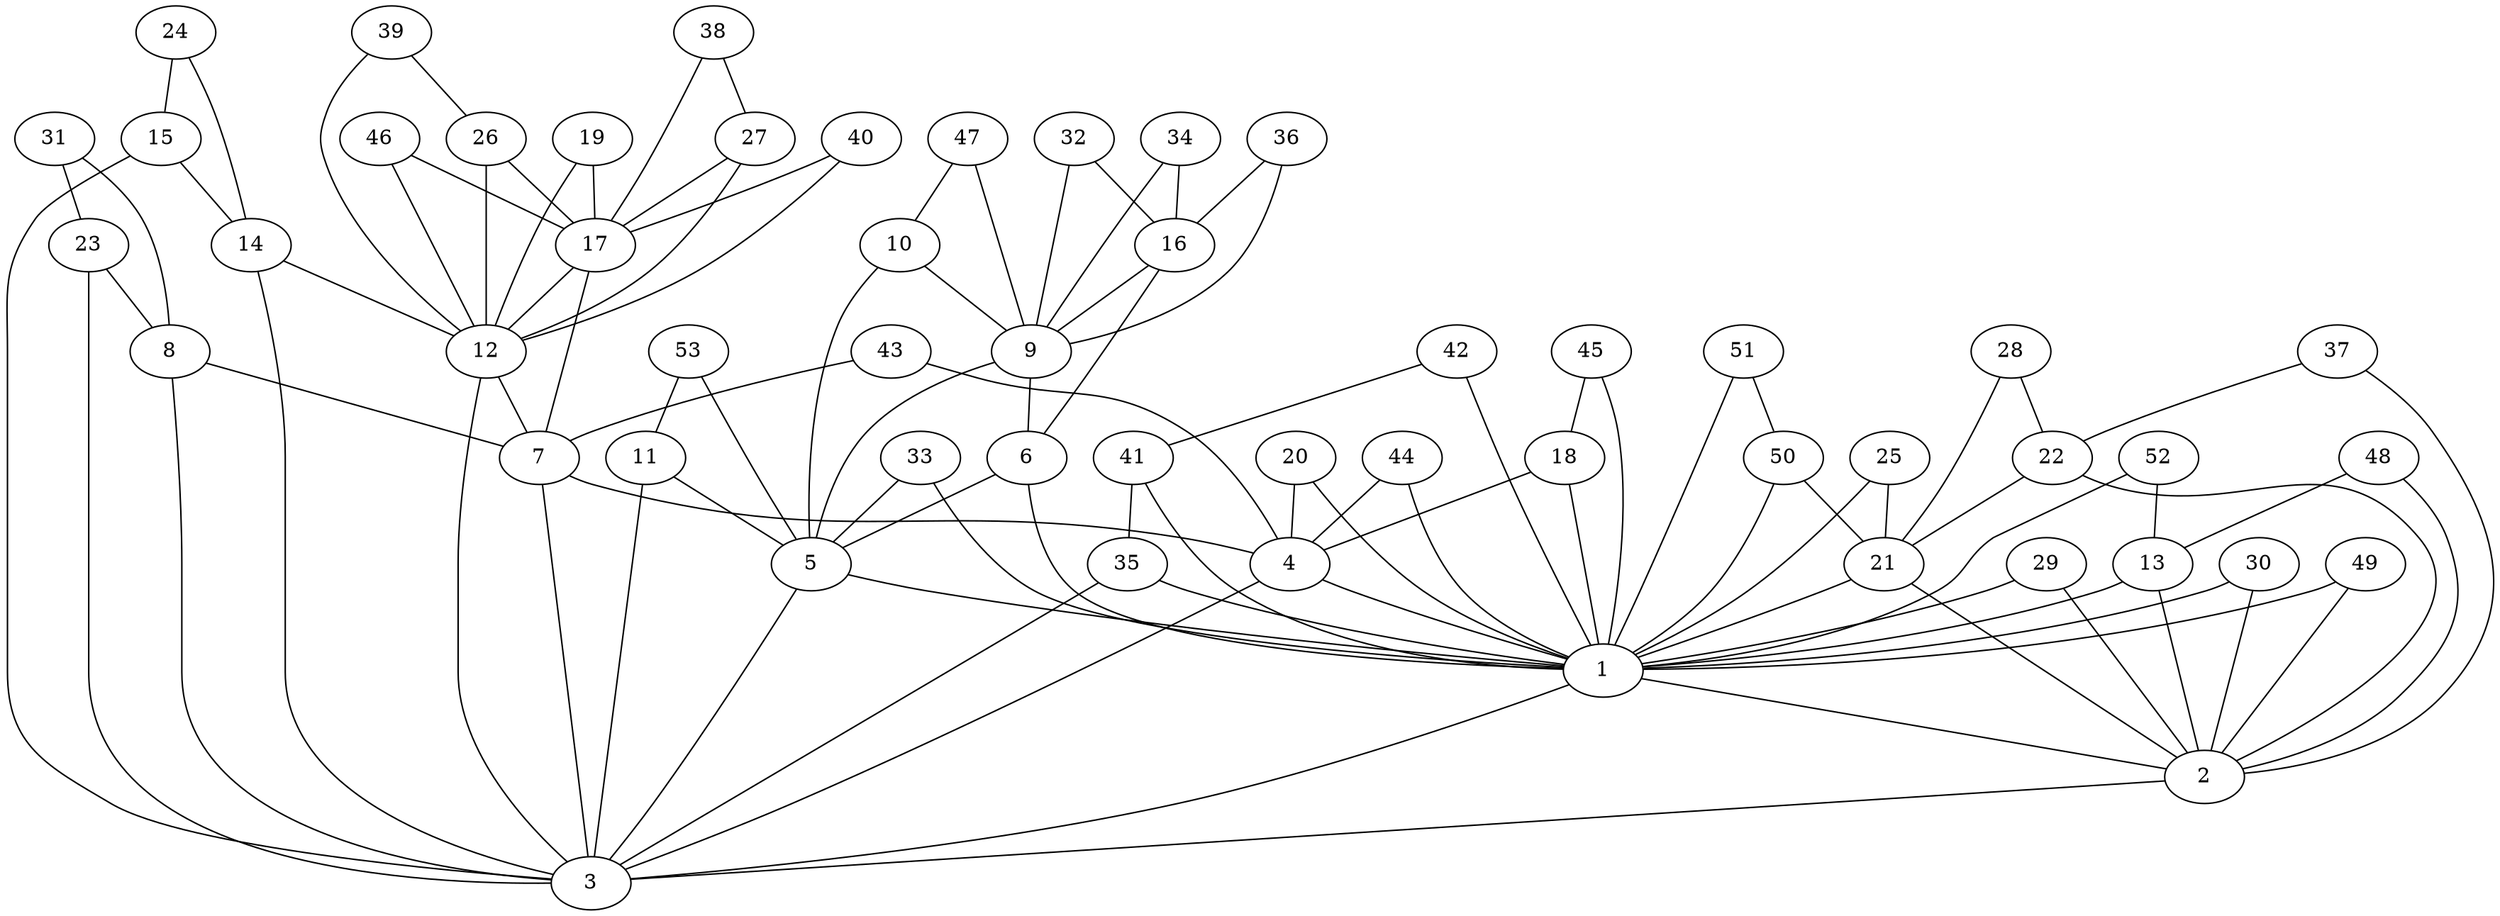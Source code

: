 graph G_1 {
    1;
    2;
    3;
    4;
    5;
    6;
    7;
    8;
    9;
    10;
    11;
    12;
    13;
    14;
    15;
    16;
    17;
    18;
    19;
    20;
    21;
    22;
    23;
    24;
    25;
    26;
    27;
    28;
    29;
    30;
    31;
    32;
    33;
    34;
    35;
    36;
    37;
    38;
    39;
    40;
    41;
    42;
    43;
    44;
    45;
    46;
    47;
    48;
    49;
    50;
    51;
    52;
    53;
    1 -- 2;
    2 -- 3;
    1 -- 3;
    4 -- 1;
    4 -- 3;
    5 -- 1;
    5 -- 3;
    6 -- 5;
    6 -- 1;
    7 -- 4;
    7 -- 3;
    8 -- 7;
    8 -- 3;
    9 -- 6;
    9 -- 5;
    10 -- 9;
    10 -- 5;
    11 -- 5;
    11 -- 3;
    12 -- 7;
    12 -- 3;
    13 -- 1;
    13 -- 2;
    14 -- 12;
    14 -- 3;
    15 -- 14;
    15 -- 3;
    16 -- 9;
    16 -- 6;
    17 -- 12;
    17 -- 7;
    18 -- 4;
    18 -- 1;
    19 -- 17;
    19 -- 12;
    20 -- 4;
    20 -- 1;
    21 -- 1;
    21 -- 2;
    22 -- 21;
    22 -- 2;
    23 -- 8;
    23 -- 3;
    24 -- 15;
    24 -- 14;
    25 -- 21;
    25 -- 1;
    26 -- 17;
    26 -- 12;
    27 -- 17;
    27 -- 12;
    28 -- 22;
    28 -- 21;
    29 -- 1;
    29 -- 2;
    30 -- 1;
    30 -- 2;
    31 -- 23;
    31 -- 8;
    32 -- 16;
    32 -- 9;
    33 -- 5;
    33 -- 1;
    34 -- 16;
    34 -- 9;
    35 -- 1;
    35 -- 3;
    36 -- 16;
    36 -- 9;
    37 -- 22;
    37 -- 2;
    38 -- 27;
    38 -- 17;
    39 -- 26;
    39 -- 12;
    40 -- 17;
    40 -- 12;
    41 -- 35;
    41 -- 1;
    42 -- 41;
    42 -- 1;
    43 -- 7;
    43 -- 4;
    44 -- 4;
    44 -- 1;
    45 -- 18;
    45 -- 1;
    46 -- 17;
    46 -- 12;
    47 -- 10;
    47 -- 9;
    48 -- 13;
    48 -- 2;
    49 -- 1;
    49 -- 2;
    50 -- 21;
    50 -- 1;
    51 -- 50;
    51 -- 1;
    52 -- 13;
    52 -- 1;
    53 -- 11;
    53 -- 5;
}